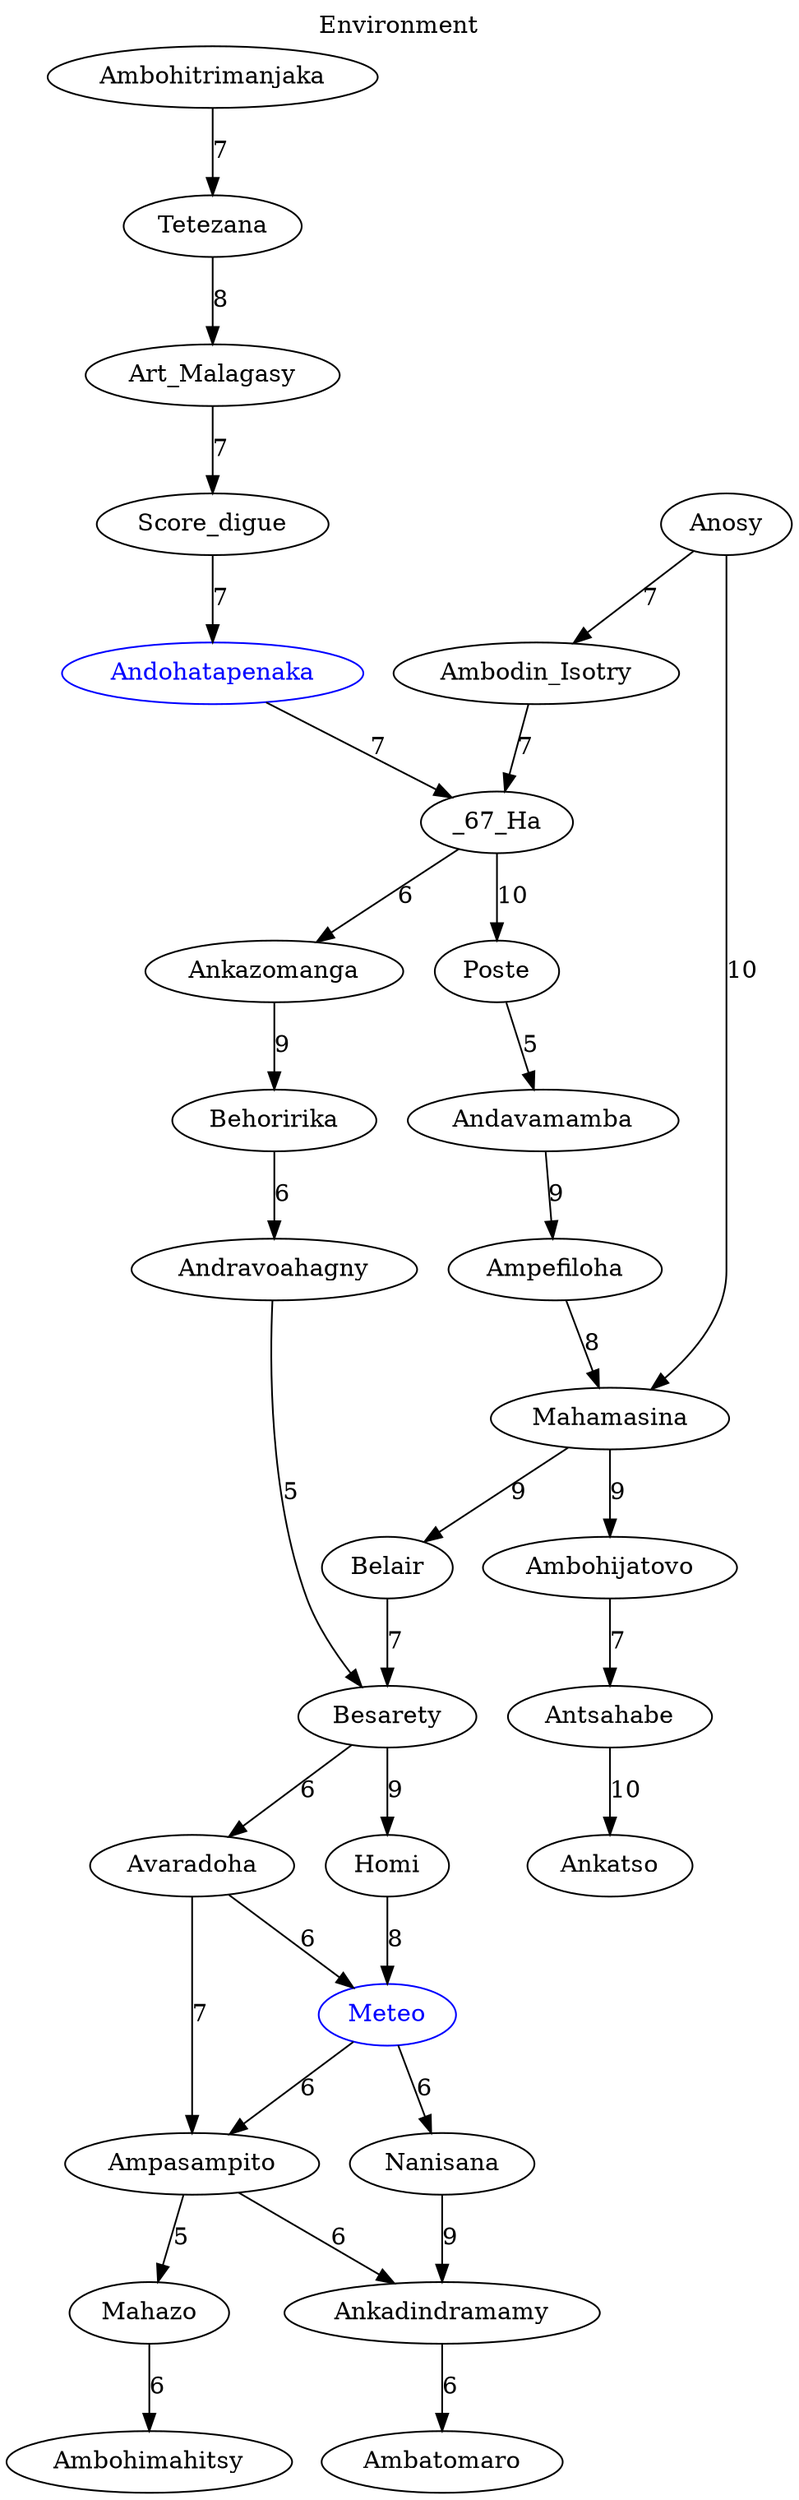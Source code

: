 digraph G {
	labelloc="t"	label="Environment"	 Andohatapenaka [color="blue", fontcolor="blue"];
	 Meteo [color="blue", fontcolor="blue"];
	Ambodin_Isotry -> _67_Ha [weight=7, label="7"];
	Art_Malagasy -> Score_digue [weight=7, label="7"];
	Antsahabe -> Ankatso [weight=10, label="10"];
	Andavamamba -> Ampefiloha [weight=9, label="9"];
	Ampefiloha -> Mahamasina [weight=8, label="8"];
	_67_Ha -> Poste [weight=10, label="10"];
	Meteo -> Ampasampito [weight=6, label="6"];
	Andohatapenaka -> _67_Ha [weight=7, label="7"];
	Meteo -> Nanisana [weight=6, label="6"];
	Mahamasina -> Belair [weight=9, label="9"];
	Ankazomanga -> Behoririka [weight=9, label="9"];
	Andravoahagny -> Besarety [weight=5, label="5"];
	Besarety -> Avaradoha [weight=6, label="6"];
	Ambohitrimanjaka -> Tetezana [weight=7, label="7"];
	Homi -> Meteo [weight=8, label="8"];
	Ampasampito -> Mahazo [weight=5, label="5"];
	Besarety -> Homi [weight=9, label="9"];
	Tetezana -> Art_Malagasy [weight=8, label="8"];
	Ampasampito -> Ankadindramamy [weight=6, label="6"];
	Poste -> Andavamamba [weight=5, label="5"];
	_67_Ha -> Ankazomanga [weight=6, label="6"];
	Behoririka -> Andravoahagny [weight=6, label="6"];
	Score_digue -> Andohatapenaka [weight=7, label="7"];
	Mahamasina -> Ambohijatovo [weight=9, label="9"];
	Anosy -> Mahamasina [weight=10, label="10"];
	Ankadindramamy -> Ambatomaro [weight=6, label="6"];
	Mahazo -> Ambohimahitsy [weight=6, label="6"];
	Anosy -> Ambodin_Isotry [weight=7, label="7"];
	Belair -> Besarety [weight=7, label="7"];
	Avaradoha -> Meteo [weight=6, label="6"];
	Ambohijatovo -> Antsahabe [weight=7, label="7"];
	Avaradoha -> Ampasampito [weight=7, label="7"];
	Nanisana -> Ankadindramamy [weight=9, label="9"];
}